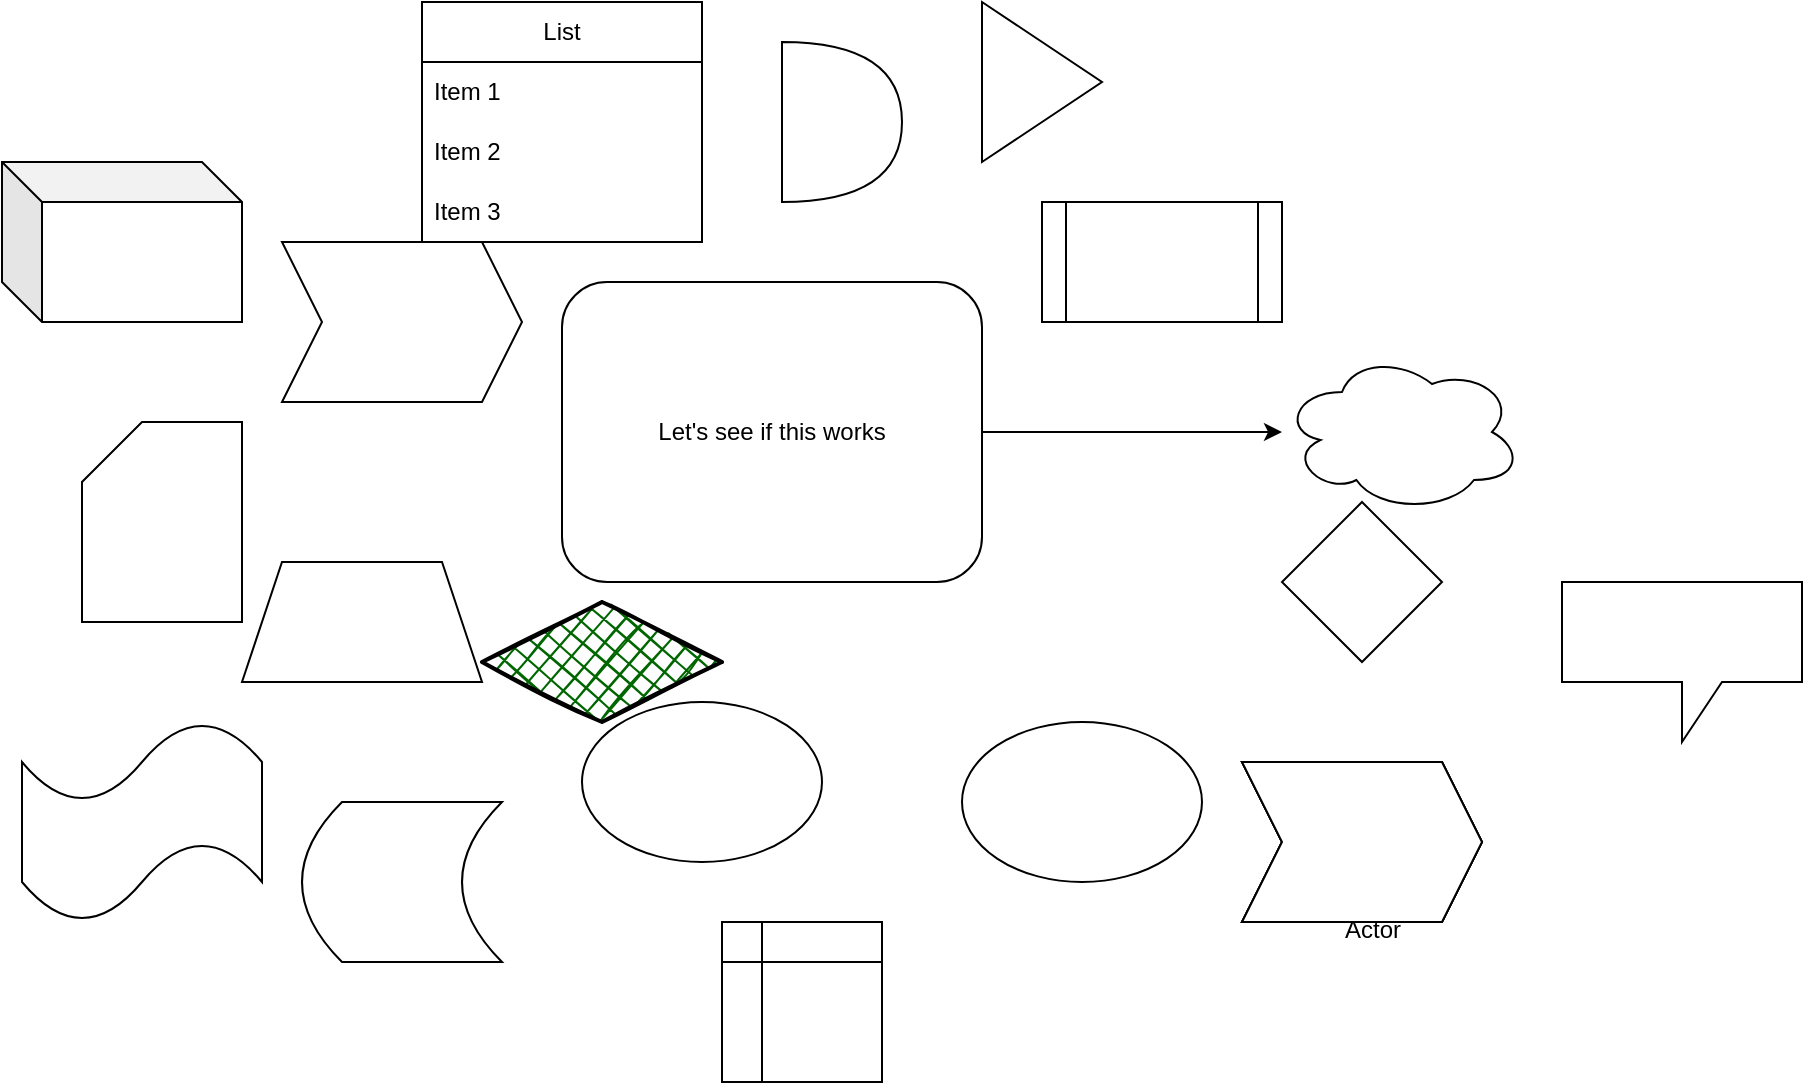 <mxfile version="21.1.5" type="device">
  <diagram name="Page-1" id="bdfUV3-3_4sgYkOq1Ybx">
    <mxGraphModel dx="948" dy="634" grid="1" gridSize="10" guides="1" tooltips="1" connect="1" arrows="1" fold="1" page="1" pageScale="1" pageWidth="2336" pageHeight="1654" math="0" shadow="0">
      <root>
        <mxCell id="0" />
        <mxCell id="1" parent="0" />
        <mxCell id="vpwTU8w34U7y7d3ZhfgY-3" style="edgeStyle=orthogonalEdgeStyle;rounded=0;orthogonalLoop=1;jettySize=auto;html=1;exitX=1;exitY=0.5;exitDx=0;exitDy=0;" edge="1" parent="1" source="vpwTU8w34U7y7d3ZhfgY-1" target="vpwTU8w34U7y7d3ZhfgY-2">
          <mxGeometry relative="1" as="geometry" />
        </mxCell>
        <mxCell id="vpwTU8w34U7y7d3ZhfgY-1" value="Let&#39;s see if this works" style="rounded=1;whiteSpace=wrap;html=1;" vertex="1" parent="1">
          <mxGeometry x="360" y="210" width="210" height="150" as="geometry" />
        </mxCell>
        <mxCell id="vpwTU8w34U7y7d3ZhfgY-2" value="" style="ellipse;shape=cloud;whiteSpace=wrap;html=1;" vertex="1" parent="1">
          <mxGeometry x="720" y="245" width="120" height="80" as="geometry" />
        </mxCell>
        <mxCell id="vpwTU8w34U7y7d3ZhfgY-4" value="" style="ellipse;whiteSpace=wrap;html=1;" vertex="1" parent="1">
          <mxGeometry x="370" y="420" width="120" height="80" as="geometry" />
        </mxCell>
        <mxCell id="vpwTU8w34U7y7d3ZhfgY-5" value="" style="ellipse;whiteSpace=wrap;html=1;" vertex="1" parent="1">
          <mxGeometry x="560" y="430" width="120" height="80" as="geometry" />
        </mxCell>
        <mxCell id="vpwTU8w34U7y7d3ZhfgY-6" value="" style="rhombus;whiteSpace=wrap;html=1;" vertex="1" parent="1">
          <mxGeometry x="720" y="320" width="80" height="80" as="geometry" />
        </mxCell>
        <mxCell id="vpwTU8w34U7y7d3ZhfgY-7" value="Actor" style="shape=umlActor;verticalLabelPosition=bottom;verticalAlign=top;html=1;outlineConnect=0;" vertex="1" parent="1">
          <mxGeometry x="750" y="460" width="30" height="60" as="geometry" />
        </mxCell>
        <mxCell id="vpwTU8w34U7y7d3ZhfgY-8" value="" style="shape=cylinder3;whiteSpace=wrap;html=1;boundedLbl=1;backgroundOutline=1;size=15;" vertex="1" parent="1">
          <mxGeometry x="730" y="450" width="60" height="80" as="geometry" />
        </mxCell>
        <mxCell id="vpwTU8w34U7y7d3ZhfgY-9" value="" style="shape=trapezoid;perimeter=trapezoidPerimeter;whiteSpace=wrap;html=1;fixedSize=1;" vertex="1" parent="1">
          <mxGeometry x="200" y="350" width="120" height="60" as="geometry" />
        </mxCell>
        <mxCell id="vpwTU8w34U7y7d3ZhfgY-10" value="" style="shape=process;whiteSpace=wrap;html=1;backgroundOutline=1;" vertex="1" parent="1">
          <mxGeometry x="600" y="170" width="120" height="60" as="geometry" />
        </mxCell>
        <mxCell id="vpwTU8w34U7y7d3ZhfgY-11" value="" style="shape=step;perimeter=stepPerimeter;whiteSpace=wrap;html=1;fixedSize=1;" vertex="1" parent="1">
          <mxGeometry x="700" y="450" width="120" height="80" as="geometry" />
        </mxCell>
        <mxCell id="vpwTU8w34U7y7d3ZhfgY-12" value="" style="shape=step;perimeter=stepPerimeter;whiteSpace=wrap;html=1;fixedSize=1;" vertex="1" parent="1">
          <mxGeometry x="700" y="450" width="120" height="80" as="geometry" />
        </mxCell>
        <mxCell id="vpwTU8w34U7y7d3ZhfgY-13" value="" style="shape=step;perimeter=stepPerimeter;whiteSpace=wrap;html=1;fixedSize=1;" vertex="1" parent="1">
          <mxGeometry x="700" y="450" width="120" height="80" as="geometry" />
        </mxCell>
        <mxCell id="vpwTU8w34U7y7d3ZhfgY-14" value="" style="shape=step;perimeter=stepPerimeter;whiteSpace=wrap;html=1;fixedSize=1;" vertex="1" parent="1">
          <mxGeometry x="220" y="190" width="120" height="80" as="geometry" />
        </mxCell>
        <mxCell id="vpwTU8w34U7y7d3ZhfgY-15" value="" style="shape=callout;whiteSpace=wrap;html=1;perimeter=calloutPerimeter;" vertex="1" parent="1">
          <mxGeometry x="860" y="360" width="120" height="80" as="geometry" />
        </mxCell>
        <mxCell id="vpwTU8w34U7y7d3ZhfgY-16" value="" style="shape=dataStorage;whiteSpace=wrap;html=1;fixedSize=1;" vertex="1" parent="1">
          <mxGeometry x="230" y="470" width="100" height="80" as="geometry" />
        </mxCell>
        <mxCell id="vpwTU8w34U7y7d3ZhfgY-17" value="" style="shape=card;whiteSpace=wrap;html=1;" vertex="1" parent="1">
          <mxGeometry x="120" y="280" width="80" height="100" as="geometry" />
        </mxCell>
        <mxCell id="vpwTU8w34U7y7d3ZhfgY-18" value="" style="shape=or;whiteSpace=wrap;html=1;" vertex="1" parent="1">
          <mxGeometry x="470" y="90" width="60" height="80" as="geometry" />
        </mxCell>
        <mxCell id="vpwTU8w34U7y7d3ZhfgY-19" value="" style="shape=internalStorage;whiteSpace=wrap;html=1;backgroundOutline=1;" vertex="1" parent="1">
          <mxGeometry x="440" y="530" width="80" height="80" as="geometry" />
        </mxCell>
        <mxCell id="vpwTU8w34U7y7d3ZhfgY-20" value="" style="shape=cube;whiteSpace=wrap;html=1;boundedLbl=1;backgroundOutline=1;darkOpacity=0.05;darkOpacity2=0.1;" vertex="1" parent="1">
          <mxGeometry x="80" y="150" width="120" height="80" as="geometry" />
        </mxCell>
        <mxCell id="vpwTU8w34U7y7d3ZhfgY-21" value="List" style="swimlane;fontStyle=0;childLayout=stackLayout;horizontal=1;startSize=30;horizontalStack=0;resizeParent=1;resizeParentMax=0;resizeLast=0;collapsible=1;marginBottom=0;whiteSpace=wrap;html=1;" vertex="1" parent="1">
          <mxGeometry x="290" y="70" width="140" height="120" as="geometry" />
        </mxCell>
        <mxCell id="vpwTU8w34U7y7d3ZhfgY-22" value="Item 1" style="text;strokeColor=none;fillColor=none;align=left;verticalAlign=middle;spacingLeft=4;spacingRight=4;overflow=hidden;points=[[0,0.5],[1,0.5]];portConstraint=eastwest;rotatable=0;whiteSpace=wrap;html=1;" vertex="1" parent="vpwTU8w34U7y7d3ZhfgY-21">
          <mxGeometry y="30" width="140" height="30" as="geometry" />
        </mxCell>
        <mxCell id="vpwTU8w34U7y7d3ZhfgY-23" value="Item 2" style="text;strokeColor=none;fillColor=none;align=left;verticalAlign=middle;spacingLeft=4;spacingRight=4;overflow=hidden;points=[[0,0.5],[1,0.5]];portConstraint=eastwest;rotatable=0;whiteSpace=wrap;html=1;" vertex="1" parent="vpwTU8w34U7y7d3ZhfgY-21">
          <mxGeometry y="60" width="140" height="30" as="geometry" />
        </mxCell>
        <mxCell id="vpwTU8w34U7y7d3ZhfgY-24" value="Item 3" style="text;strokeColor=none;fillColor=none;align=left;verticalAlign=middle;spacingLeft=4;spacingRight=4;overflow=hidden;points=[[0,0.5],[1,0.5]];portConstraint=eastwest;rotatable=0;whiteSpace=wrap;html=1;" vertex="1" parent="vpwTU8w34U7y7d3ZhfgY-21">
          <mxGeometry y="90" width="140" height="30" as="geometry" />
        </mxCell>
        <mxCell id="vpwTU8w34U7y7d3ZhfgY-25" value="" style="triangle;whiteSpace=wrap;html=1;" vertex="1" parent="1">
          <mxGeometry x="570" y="70" width="60" height="80" as="geometry" />
        </mxCell>
        <mxCell id="vpwTU8w34U7y7d3ZhfgY-26" value="" style="shape=tape;whiteSpace=wrap;html=1;" vertex="1" parent="1">
          <mxGeometry x="90" y="430" width="120" height="100" as="geometry" />
        </mxCell>
        <mxCell id="vpwTU8w34U7y7d3ZhfgY-27" value="" style="rhombus;whiteSpace=wrap;html=1;strokeWidth=2;fillWeight=-1;hachureGap=8;fillStyle=cross-hatch;fillColor=#006600;sketch=1;" vertex="1" parent="1">
          <mxGeometry x="320" y="370" width="120" height="60" as="geometry" />
        </mxCell>
      </root>
    </mxGraphModel>
  </diagram>
</mxfile>
